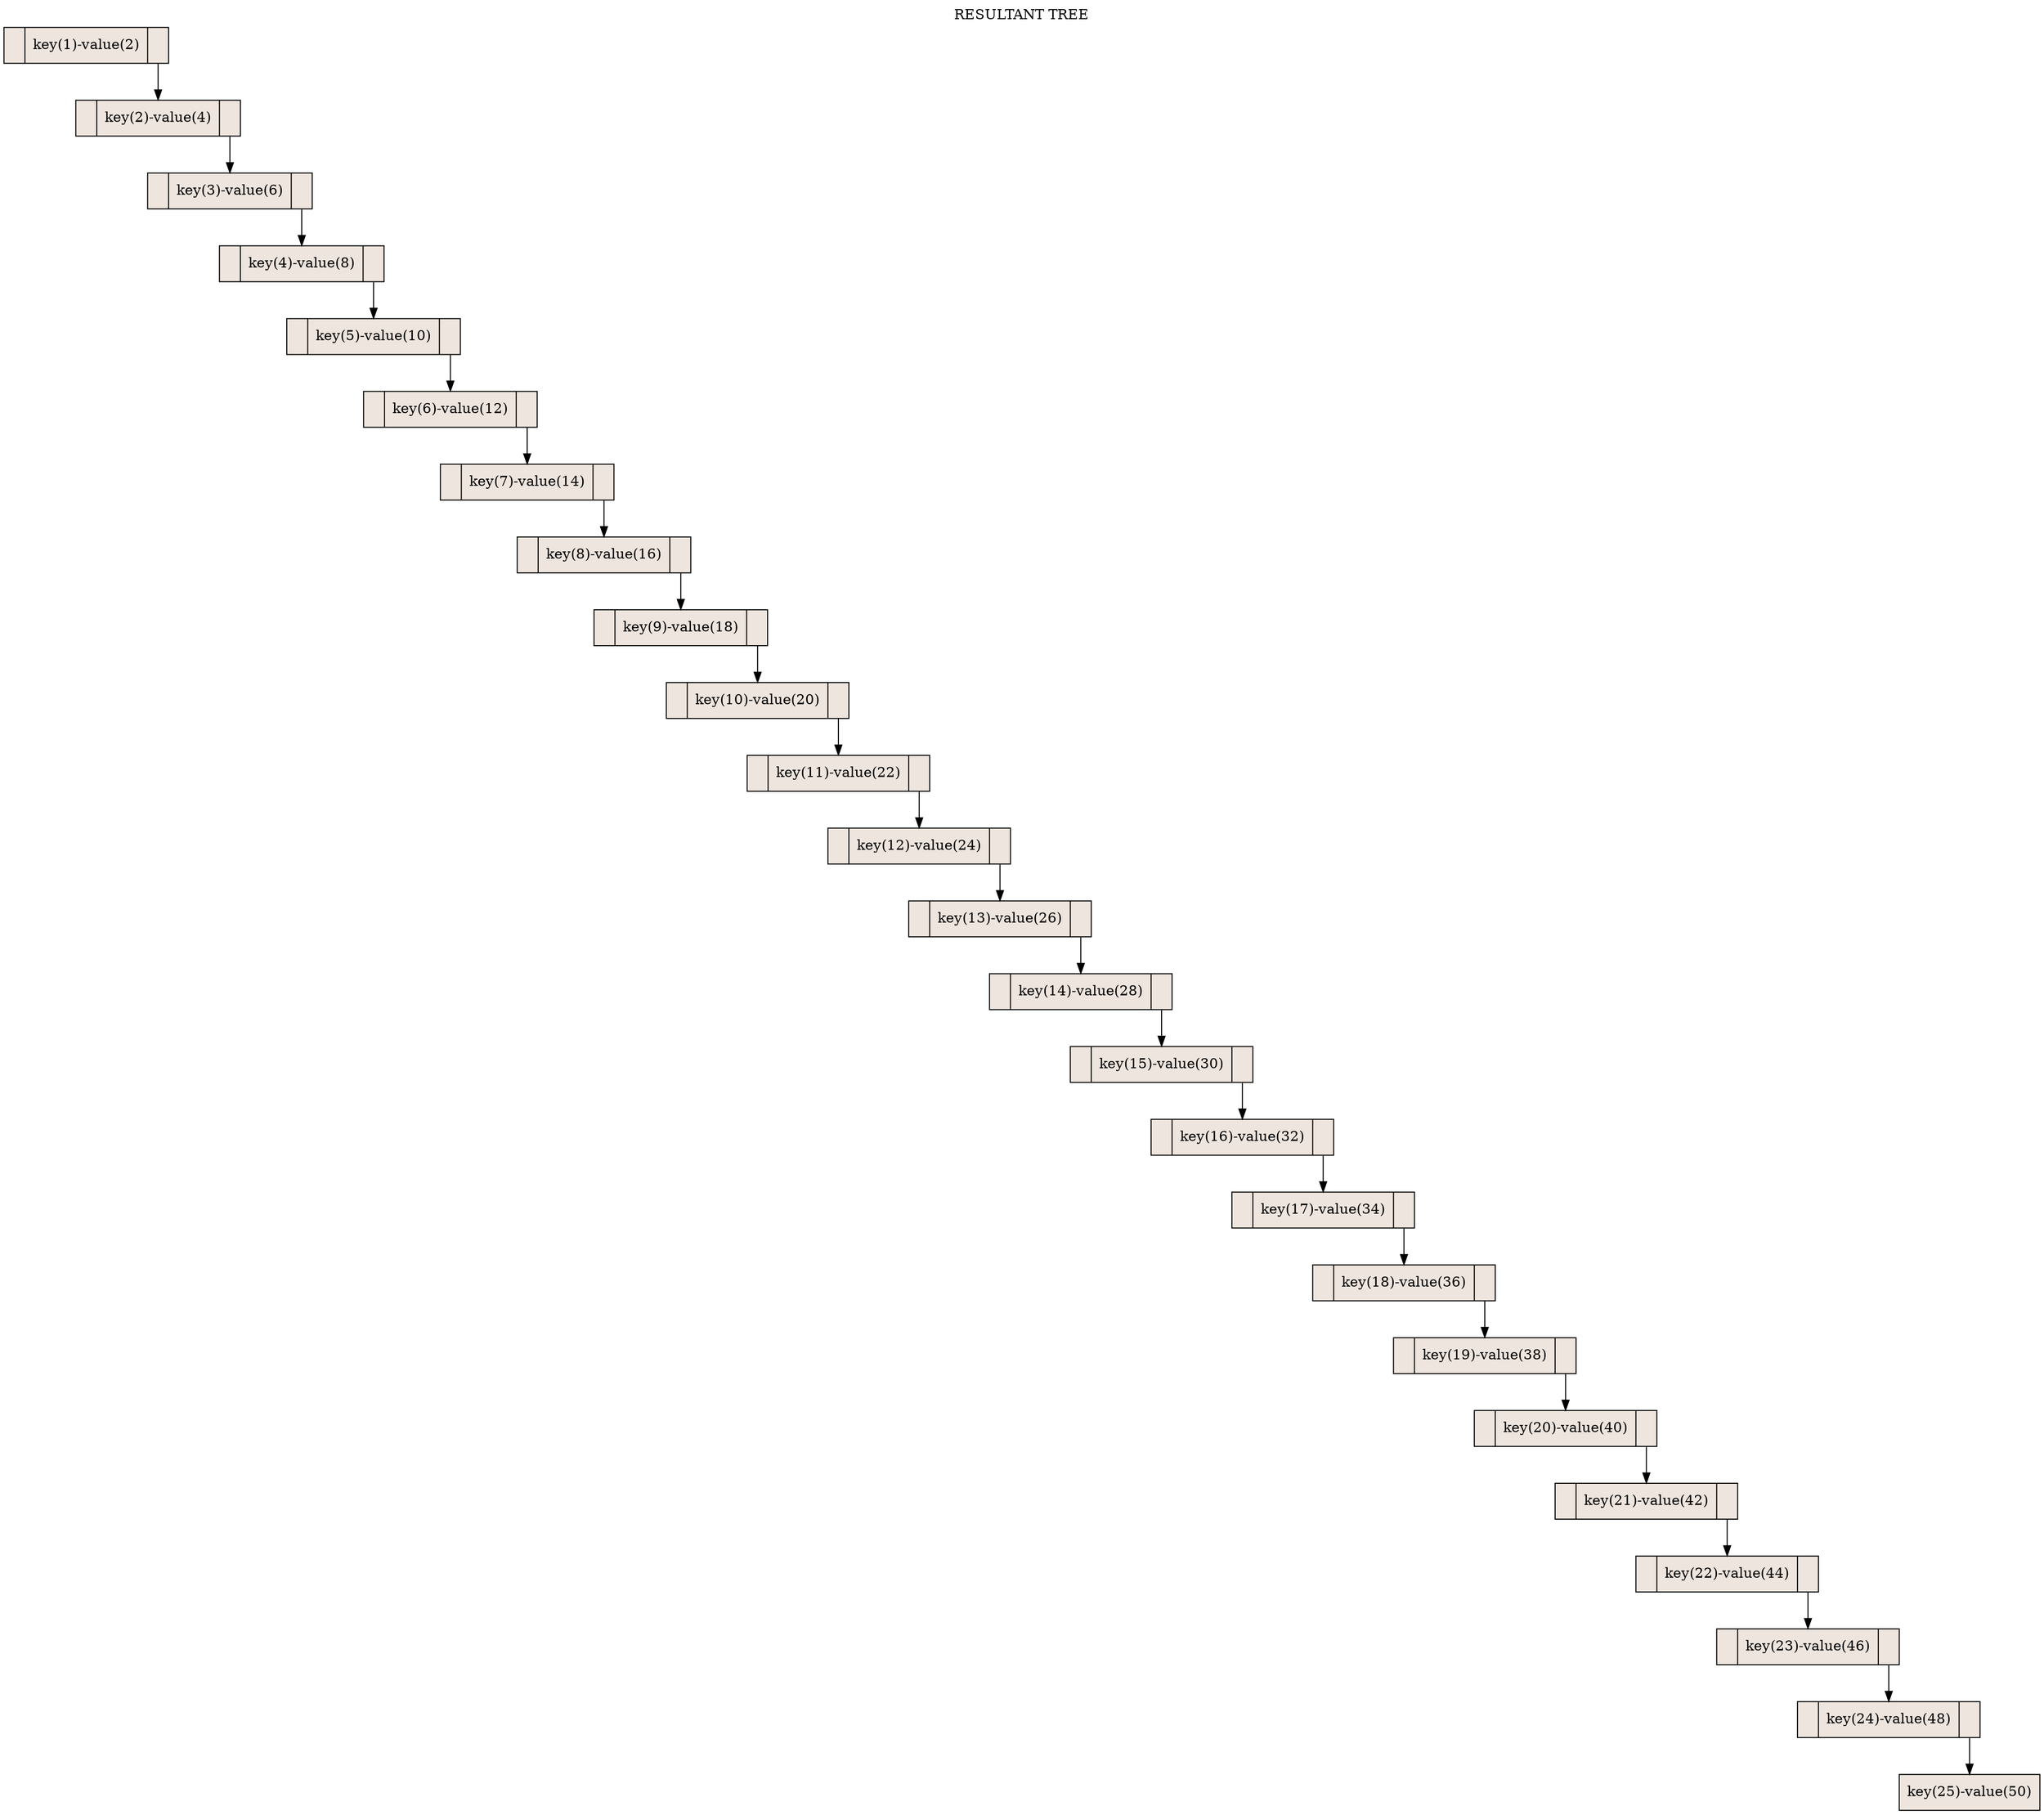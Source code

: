 digraph grafica{
labelloc="t";label ="RESULTANT TREE
"rankdir=TB;
node [shape = record, style=filled, fillcolor=seashell2];
nodo1 [ label ="<C0>|key(1)-value(2)|<C1>"];
nodo2 [ label ="<C0>|key(2)-value(4)|<C1>"];
nodo3 [ label ="<C0>|key(3)-value(6)|<C1>"];
nodo4 [ label ="<C0>|key(4)-value(8)|<C1>"];
nodo5 [ label ="<C0>|key(5)-value(10)|<C1>"];
nodo6 [ label ="<C0>|key(6)-value(12)|<C1>"];
nodo7 [ label ="<C0>|key(7)-value(14)|<C1>"];
nodo8 [ label ="<C0>|key(8)-value(16)|<C1>"];
nodo9 [ label ="<C0>|key(9)-value(18)|<C1>"];
nodo10 [ label ="<C0>|key(10)-value(20)|<C1>"];
nodo11 [ label ="<C0>|key(11)-value(22)|<C1>"];
nodo12 [ label ="<C0>|key(12)-value(24)|<C1>"];
nodo13 [ label ="<C0>|key(13)-value(26)|<C1>"];
nodo14 [ label ="<C0>|key(14)-value(28)|<C1>"];
nodo15 [ label ="<C0>|key(15)-value(30)|<C1>"];
nodo16 [ label ="<C0>|key(16)-value(32)|<C1>"];
nodo17 [ label ="<C0>|key(17)-value(34)|<C1>"];
nodo18 [ label ="<C0>|key(18)-value(36)|<C1>"];
nodo19 [ label ="<C0>|key(19)-value(38)|<C1>"];
nodo20 [ label ="<C0>|key(20)-value(40)|<C1>"];
nodo21 [ label ="<C0>|key(21)-value(42)|<C1>"];
nodo22 [ label ="<C0>|key(22)-value(44)|<C1>"];
nodo23 [ label ="<C0>|key(23)-value(46)|<C1>"];
nodo24 [ label ="<C0>|key(24)-value(48)|<C1>"];
nodo25 [ label ="key(25)-value(50)"];
nodo24:C1->nodo25
nodo23:C1->nodo24
nodo22:C1->nodo23
nodo21:C1->nodo22
nodo20:C1->nodo21
nodo19:C1->nodo20
nodo18:C1->nodo19
nodo17:C1->nodo18
nodo16:C1->nodo17
nodo15:C1->nodo16
nodo14:C1->nodo15
nodo13:C1->nodo14
nodo12:C1->nodo13
nodo11:C1->nodo12
nodo10:C1->nodo11
nodo9:C1->nodo10
nodo8:C1->nodo9
nodo7:C1->nodo8
nodo6:C1->nodo7
nodo5:C1->nodo6
nodo4:C1->nodo5
nodo3:C1->nodo4
nodo2:C1->nodo3
nodo1:C1->nodo2
}
